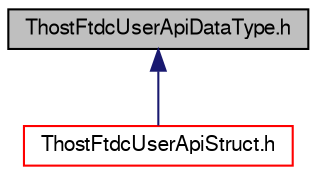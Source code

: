 digraph "ThostFtdcUserApiDataType.h"
{
  bgcolor="transparent";
  edge [fontname="FreeSans",fontsize="10",labelfontname="FreeSans",labelfontsize="10"];
  node [fontname="FreeSans",fontsize="10",shape=record];
  Node1 [label="ThostFtdcUserApiDataType.h",height=0.2,width=0.4,color="black", fillcolor="grey75", style="filled" fontcolor="black"];
  Node1 -> Node2 [dir="back",color="midnightblue",fontsize="10",style="solid",fontname="FreeSans"];
  Node2 [label="ThostFtdcUserApiStruct.h",height=0.2,width=0.4,color="red",URL="$d9/d90/ThostFtdcUserApiStruct_8h.html",tooltip="定义了客户端接口使用的业务数据结构  20060106 赵鸿昊 创建该文件"];
}
